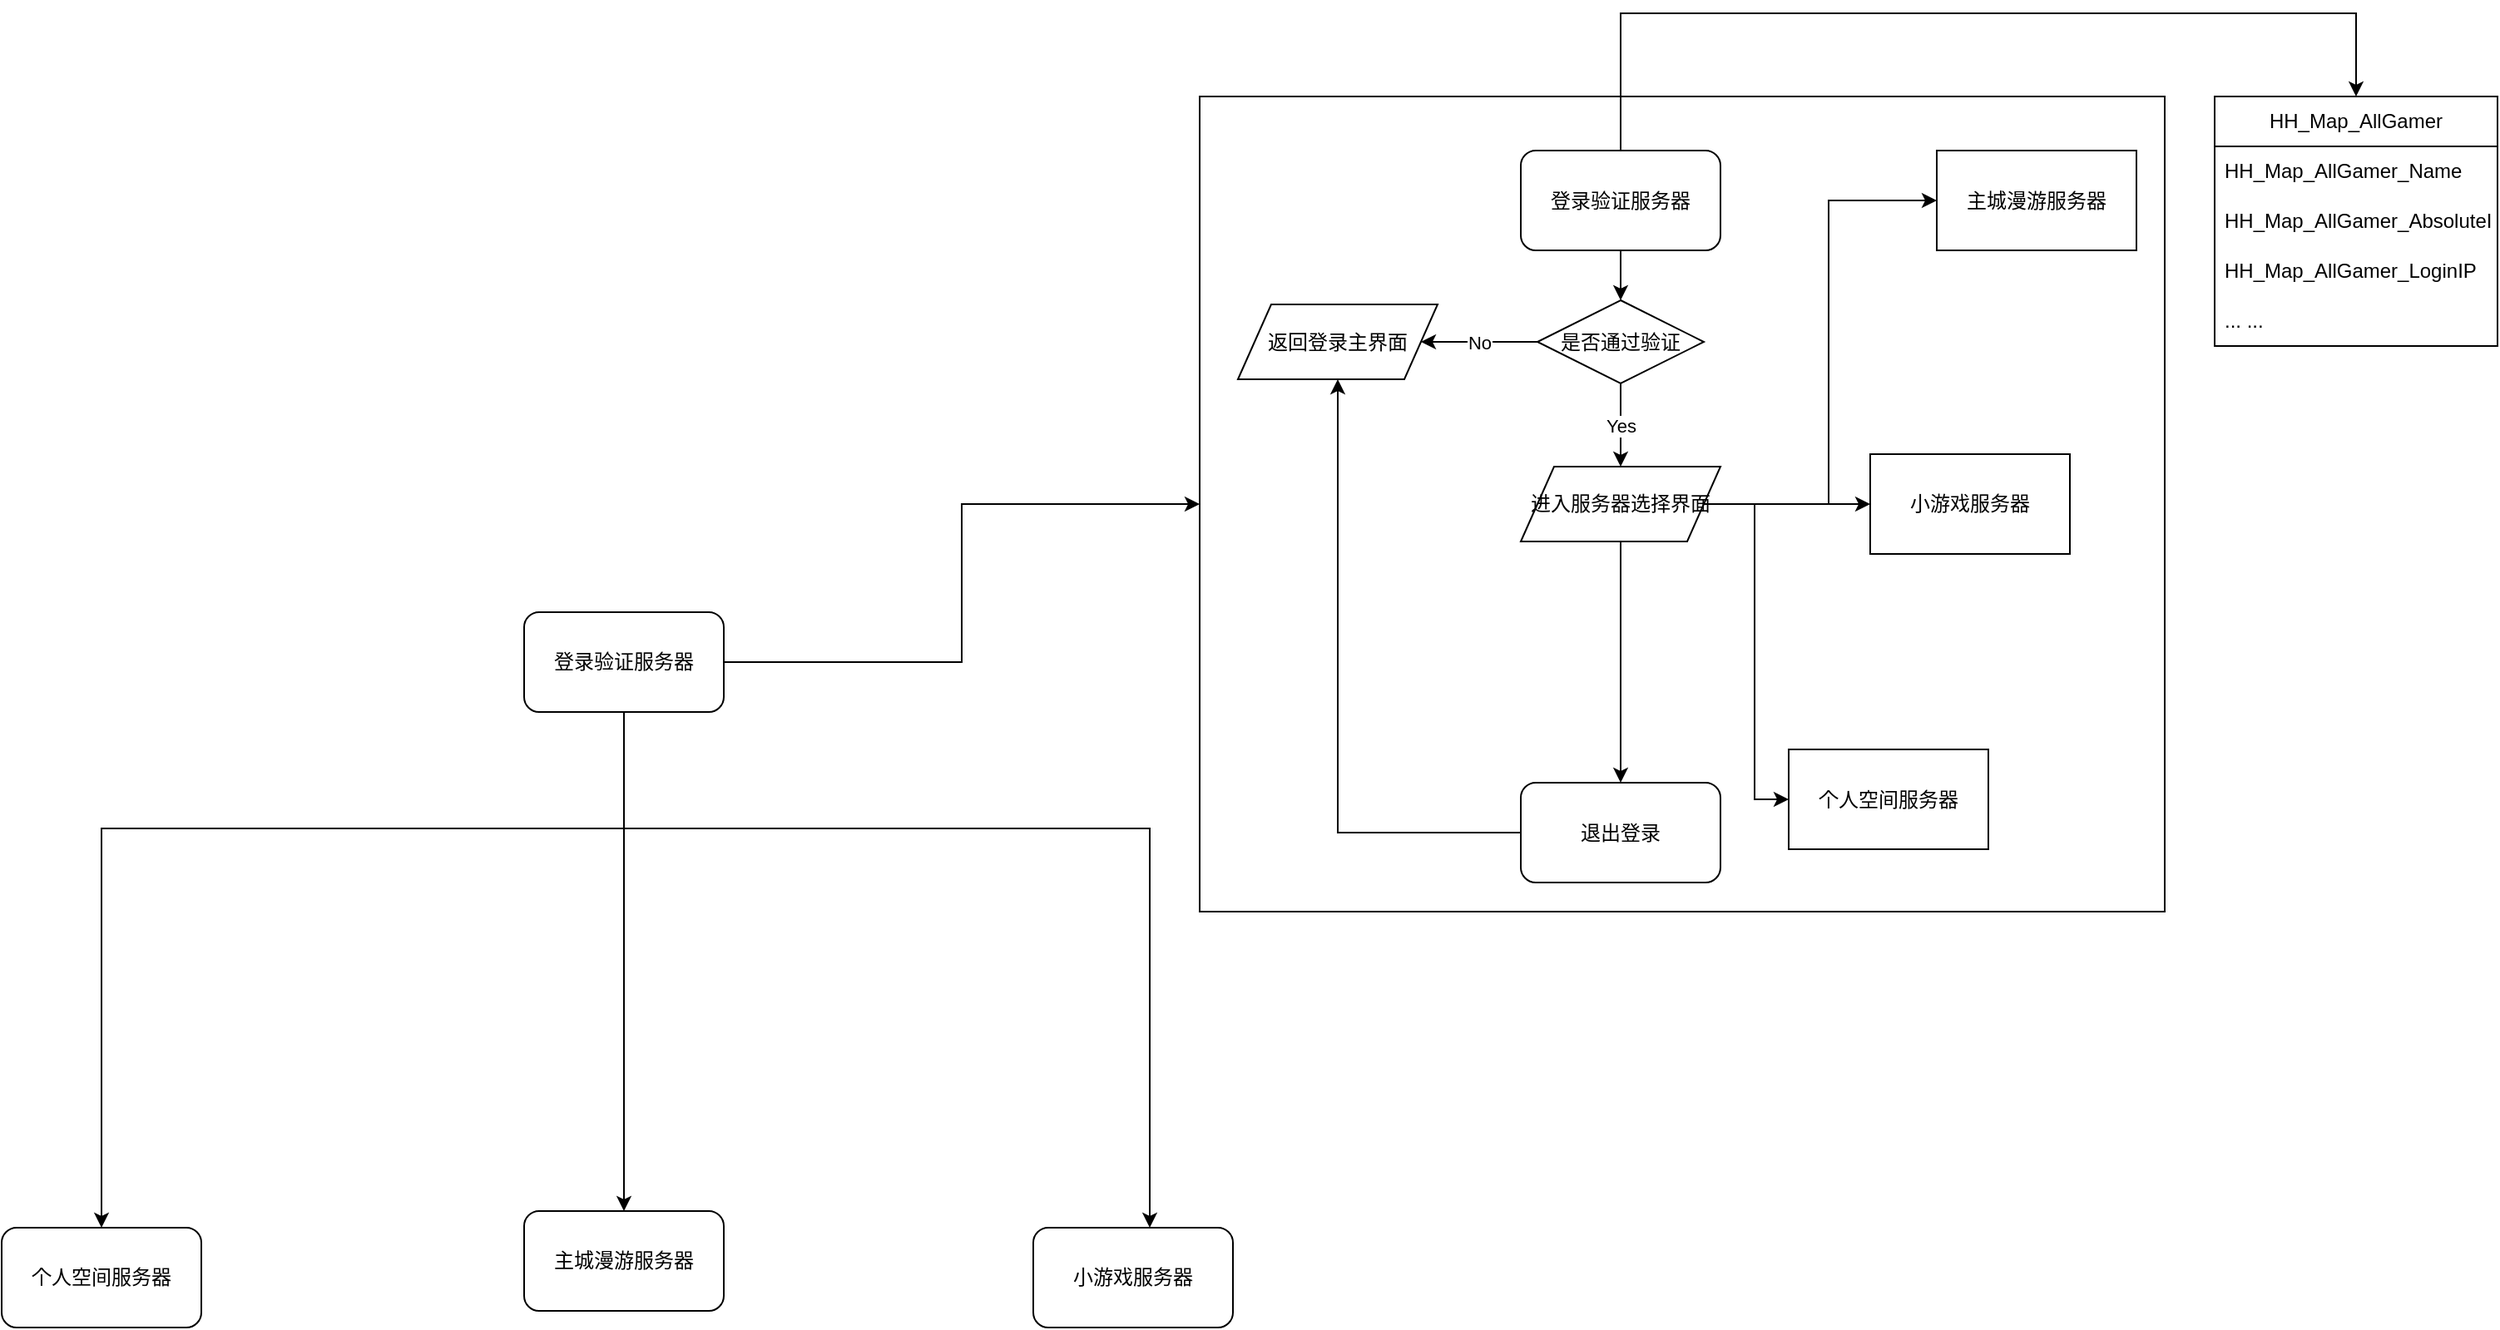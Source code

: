 <mxfile version="21.2.9" type="github">
  <diagram id="C5RBs43oDa-KdzZeNtuy" name="Page-1">
    <mxGraphModel dx="1793" dy="2174" grid="1" gridSize="10" guides="1" tooltips="1" connect="1" arrows="1" fold="1" page="1" pageScale="1" pageWidth="827" pageHeight="1169" math="0" shadow="0">
      <root>
        <mxCell id="WIyWlLk6GJQsqaUBKTNV-0" />
        <mxCell id="WIyWlLk6GJQsqaUBKTNV-1" parent="WIyWlLk6GJQsqaUBKTNV-0" />
        <mxCell id="UToBLGLCTju9AQVIdxid-5" value="" style="edgeStyle=orthogonalEdgeStyle;rounded=0;orthogonalLoop=1;jettySize=auto;html=1;" edge="1" parent="WIyWlLk6GJQsqaUBKTNV-1" source="UToBLGLCTju9AQVIdxid-0" target="UToBLGLCTju9AQVIdxid-4">
          <mxGeometry relative="1" as="geometry">
            <Array as="points">
              <mxPoint x="414" y="200" />
              <mxPoint x="100" y="200" />
            </Array>
          </mxGeometry>
        </mxCell>
        <mxCell id="UToBLGLCTju9AQVIdxid-7" value="" style="edgeStyle=orthogonalEdgeStyle;rounded=0;orthogonalLoop=1;jettySize=auto;html=1;" edge="1" parent="WIyWlLk6GJQsqaUBKTNV-1" source="UToBLGLCTju9AQVIdxid-0" target="UToBLGLCTju9AQVIdxid-6">
          <mxGeometry relative="1" as="geometry" />
        </mxCell>
        <mxCell id="UToBLGLCTju9AQVIdxid-9" value="" style="edgeStyle=orthogonalEdgeStyle;rounded=0;orthogonalLoop=1;jettySize=auto;html=1;" edge="1" parent="WIyWlLk6GJQsqaUBKTNV-1" source="UToBLGLCTju9AQVIdxid-0" target="UToBLGLCTju9AQVIdxid-8">
          <mxGeometry relative="1" as="geometry">
            <Array as="points">
              <mxPoint x="414" y="200" />
              <mxPoint x="730" y="200" />
            </Array>
          </mxGeometry>
        </mxCell>
        <mxCell id="UToBLGLCTju9AQVIdxid-11" value="" style="edgeStyle=orthogonalEdgeStyle;rounded=0;orthogonalLoop=1;jettySize=auto;html=1;entryX=0;entryY=0.5;entryDx=0;entryDy=0;" edge="1" parent="WIyWlLk6GJQsqaUBKTNV-1" source="UToBLGLCTju9AQVIdxid-0" target="UToBLGLCTju9AQVIdxid-12">
          <mxGeometry relative="1" as="geometry">
            <mxPoint x="1030" y="100" as="targetPoint" />
          </mxGeometry>
        </mxCell>
        <mxCell id="UToBLGLCTju9AQVIdxid-0" value="登录验证服务器" style="rounded=1;whiteSpace=wrap;html=1;" vertex="1" parent="WIyWlLk6GJQsqaUBKTNV-1">
          <mxGeometry x="354" y="70" width="120" height="60" as="geometry" />
        </mxCell>
        <mxCell id="UToBLGLCTju9AQVIdxid-12" value="" style="rounded=0;whiteSpace=wrap;html=1;" vertex="1" parent="WIyWlLk6GJQsqaUBKTNV-1">
          <mxGeometry x="760" y="-240" width="580" height="490" as="geometry" />
        </mxCell>
        <mxCell id="UToBLGLCTju9AQVIdxid-4" value="个人空间服务器" style="rounded=1;whiteSpace=wrap;html=1;" vertex="1" parent="WIyWlLk6GJQsqaUBKTNV-1">
          <mxGeometry x="40" y="440" width="120" height="60" as="geometry" />
        </mxCell>
        <mxCell id="UToBLGLCTju9AQVIdxid-6" value="主城漫游服务器" style="rounded=1;whiteSpace=wrap;html=1;" vertex="1" parent="WIyWlLk6GJQsqaUBKTNV-1">
          <mxGeometry x="354" y="430" width="120" height="60" as="geometry" />
        </mxCell>
        <mxCell id="UToBLGLCTju9AQVIdxid-8" value="小游戏服务器" style="rounded=1;whiteSpace=wrap;html=1;" vertex="1" parent="WIyWlLk6GJQsqaUBKTNV-1">
          <mxGeometry x="660" y="440" width="120" height="60" as="geometry" />
        </mxCell>
        <mxCell id="UToBLGLCTju9AQVIdxid-16" value="" style="edgeStyle=orthogonalEdgeStyle;rounded=0;orthogonalLoop=1;jettySize=auto;html=1;" edge="1" parent="WIyWlLk6GJQsqaUBKTNV-1" source="UToBLGLCTju9AQVIdxid-13" target="UToBLGLCTju9AQVIdxid-14">
          <mxGeometry relative="1" as="geometry" />
        </mxCell>
        <mxCell id="UToBLGLCTju9AQVIdxid-77" style="edgeStyle=orthogonalEdgeStyle;rounded=0;orthogonalLoop=1;jettySize=auto;html=1;exitX=0.5;exitY=0;exitDx=0;exitDy=0;entryX=0.5;entryY=0;entryDx=0;entryDy=0;" edge="1" parent="WIyWlLk6GJQsqaUBKTNV-1" source="UToBLGLCTju9AQVIdxid-13" target="UToBLGLCTju9AQVIdxid-58">
          <mxGeometry relative="1" as="geometry">
            <Array as="points">
              <mxPoint x="1013" y="-290" />
              <mxPoint x="1455" y="-290" />
            </Array>
          </mxGeometry>
        </mxCell>
        <mxCell id="UToBLGLCTju9AQVIdxid-13" value="登录验证服务器" style="rounded=1;whiteSpace=wrap;html=1;" vertex="1" parent="WIyWlLk6GJQsqaUBKTNV-1">
          <mxGeometry x="953" y="-207.5" width="120" height="60" as="geometry" />
        </mxCell>
        <mxCell id="UToBLGLCTju9AQVIdxid-18" value="No" style="edgeStyle=orthogonalEdgeStyle;rounded=0;orthogonalLoop=1;jettySize=auto;html=1;" edge="1" parent="WIyWlLk6GJQsqaUBKTNV-1" source="UToBLGLCTju9AQVIdxid-14" target="UToBLGLCTju9AQVIdxid-17">
          <mxGeometry relative="1" as="geometry" />
        </mxCell>
        <mxCell id="UToBLGLCTju9AQVIdxid-25" value="Yes" style="edgeStyle=orthogonalEdgeStyle;rounded=0;orthogonalLoop=1;jettySize=auto;html=1;" edge="1" parent="WIyWlLk6GJQsqaUBKTNV-1" source="UToBLGLCTju9AQVIdxid-14" target="UToBLGLCTju9AQVIdxid-24">
          <mxGeometry relative="1" as="geometry" />
        </mxCell>
        <mxCell id="UToBLGLCTju9AQVIdxid-14" value="是否通过验证" style="rhombus;whiteSpace=wrap;html=1;" vertex="1" parent="WIyWlLk6GJQsqaUBKTNV-1">
          <mxGeometry x="963" y="-117.5" width="100" height="50" as="geometry" />
        </mxCell>
        <mxCell id="UToBLGLCTju9AQVIdxid-17" value="返回登录主界面" style="shape=parallelogram;perimeter=parallelogramPerimeter;whiteSpace=wrap;html=1;fixedSize=1;" vertex="1" parent="WIyWlLk6GJQsqaUBKTNV-1">
          <mxGeometry x="783" y="-115" width="120" height="45" as="geometry" />
        </mxCell>
        <mxCell id="UToBLGLCTju9AQVIdxid-35" value="" style="edgeStyle=orthogonalEdgeStyle;rounded=0;orthogonalLoop=1;jettySize=auto;html=1;" edge="1" parent="WIyWlLk6GJQsqaUBKTNV-1" source="UToBLGLCTju9AQVIdxid-24" target="UToBLGLCTju9AQVIdxid-34">
          <mxGeometry relative="1" as="geometry" />
        </mxCell>
        <mxCell id="UToBLGLCTju9AQVIdxid-40" style="edgeStyle=orthogonalEdgeStyle;rounded=0;orthogonalLoop=1;jettySize=auto;html=1;exitX=1;exitY=0.5;exitDx=0;exitDy=0;entryX=0;entryY=0.5;entryDx=0;entryDy=0;" edge="1" parent="WIyWlLk6GJQsqaUBKTNV-1" source="UToBLGLCTju9AQVIdxid-24" target="UToBLGLCTju9AQVIdxid-26">
          <mxGeometry relative="1" as="geometry" />
        </mxCell>
        <mxCell id="UToBLGLCTju9AQVIdxid-41" style="edgeStyle=orthogonalEdgeStyle;rounded=0;orthogonalLoop=1;jettySize=auto;html=1;exitX=1;exitY=0.5;exitDx=0;exitDy=0;entryX=0;entryY=0.5;entryDx=0;entryDy=0;" edge="1" parent="WIyWlLk6GJQsqaUBKTNV-1" source="UToBLGLCTju9AQVIdxid-24" target="UToBLGLCTju9AQVIdxid-28">
          <mxGeometry relative="1" as="geometry" />
        </mxCell>
        <mxCell id="UToBLGLCTju9AQVIdxid-42" style="edgeStyle=orthogonalEdgeStyle;rounded=0;orthogonalLoop=1;jettySize=auto;html=1;exitX=1;exitY=0.5;exitDx=0;exitDy=0;entryX=0;entryY=0.5;entryDx=0;entryDy=0;" edge="1" parent="WIyWlLk6GJQsqaUBKTNV-1" source="UToBLGLCTju9AQVIdxid-24" target="UToBLGLCTju9AQVIdxid-31">
          <mxGeometry relative="1" as="geometry" />
        </mxCell>
        <mxCell id="UToBLGLCTju9AQVIdxid-24" value="进入服务器选择界面" style="shape=parallelogram;perimeter=parallelogramPerimeter;whiteSpace=wrap;html=1;fixedSize=1;" vertex="1" parent="WIyWlLk6GJQsqaUBKTNV-1">
          <mxGeometry x="953" y="-17.5" width="120" height="45" as="geometry" />
        </mxCell>
        <mxCell id="UToBLGLCTju9AQVIdxid-26" value="小游戏服务器" style="whiteSpace=wrap;html=1;" vertex="1" parent="WIyWlLk6GJQsqaUBKTNV-1">
          <mxGeometry x="1163" y="-25" width="120" height="60" as="geometry" />
        </mxCell>
        <mxCell id="UToBLGLCTju9AQVIdxid-28" value="主城漫游服务器" style="whiteSpace=wrap;html=1;" vertex="1" parent="WIyWlLk6GJQsqaUBKTNV-1">
          <mxGeometry x="1203" y="-207.5" width="120" height="60" as="geometry" />
        </mxCell>
        <mxCell id="UToBLGLCTju9AQVIdxid-31" value="个人空间服务器" style="whiteSpace=wrap;html=1;" vertex="1" parent="WIyWlLk6GJQsqaUBKTNV-1">
          <mxGeometry x="1114" y="152.5" width="120" height="60" as="geometry" />
        </mxCell>
        <mxCell id="UToBLGLCTju9AQVIdxid-39" style="edgeStyle=orthogonalEdgeStyle;rounded=0;orthogonalLoop=1;jettySize=auto;html=1;exitX=0;exitY=0.5;exitDx=0;exitDy=0;entryX=0.5;entryY=1;entryDx=0;entryDy=0;" edge="1" parent="WIyWlLk6GJQsqaUBKTNV-1" source="UToBLGLCTju9AQVIdxid-34" target="UToBLGLCTju9AQVIdxid-17">
          <mxGeometry relative="1" as="geometry" />
        </mxCell>
        <mxCell id="UToBLGLCTju9AQVIdxid-34" value="退出登录" style="rounded=1;whiteSpace=wrap;html=1;" vertex="1" parent="WIyWlLk6GJQsqaUBKTNV-1">
          <mxGeometry x="953" y="172.5" width="120" height="60" as="geometry" />
        </mxCell>
        <mxCell id="UToBLGLCTju9AQVIdxid-58" value="HH_Map_AllGamer" style="swimlane;fontStyle=0;childLayout=stackLayout;horizontal=1;startSize=30;horizontalStack=0;resizeParent=1;resizeParentMax=0;resizeLast=0;collapsible=1;marginBottom=0;whiteSpace=wrap;html=1;" vertex="1" parent="WIyWlLk6GJQsqaUBKTNV-1">
          <mxGeometry x="1370" y="-240" width="170" height="150" as="geometry">
            <mxRectangle x="1380" y="-230" width="130" height="30" as="alternateBounds" />
          </mxGeometry>
        </mxCell>
        <mxCell id="UToBLGLCTju9AQVIdxid-59" value="HH_Map_AllGamer_Name" style="text;strokeColor=none;fillColor=none;align=left;verticalAlign=middle;spacingLeft=4;spacingRight=4;overflow=hidden;points=[[0,0.5],[1,0.5]];portConstraint=eastwest;rotatable=0;whiteSpace=wrap;html=1;" vertex="1" parent="UToBLGLCTju9AQVIdxid-58">
          <mxGeometry y="30" width="170" height="30" as="geometry" />
        </mxCell>
        <mxCell id="UToBLGLCTju9AQVIdxid-60" value="HH_Map_AllGamer_AbsoluteID" style="text;strokeColor=none;fillColor=none;align=left;verticalAlign=middle;spacingLeft=4;spacingRight=4;overflow=hidden;points=[[0,0.5],[1,0.5]];portConstraint=eastwest;rotatable=0;whiteSpace=wrap;html=1;" vertex="1" parent="UToBLGLCTju9AQVIdxid-58">
          <mxGeometry y="60" width="170" height="30" as="geometry" />
        </mxCell>
        <mxCell id="UToBLGLCTju9AQVIdxid-62" value="HH_Map_AllGamer_LoginIP" style="text;strokeColor=none;fillColor=none;align=left;verticalAlign=middle;spacingLeft=4;spacingRight=4;overflow=hidden;points=[[0,0.5],[1,0.5]];portConstraint=eastwest;rotatable=0;whiteSpace=wrap;html=1;" vertex="1" parent="UToBLGLCTju9AQVIdxid-58">
          <mxGeometry y="90" width="170" height="30" as="geometry" />
        </mxCell>
        <mxCell id="UToBLGLCTju9AQVIdxid-61" value="... ..." style="text;strokeColor=none;fillColor=none;align=left;verticalAlign=middle;spacingLeft=4;spacingRight=4;overflow=hidden;points=[[0,0.5],[1,0.5]];portConstraint=eastwest;rotatable=0;whiteSpace=wrap;html=1;" vertex="1" parent="UToBLGLCTju9AQVIdxid-58">
          <mxGeometry y="120" width="170" height="30" as="geometry" />
        </mxCell>
      </root>
    </mxGraphModel>
  </diagram>
</mxfile>
